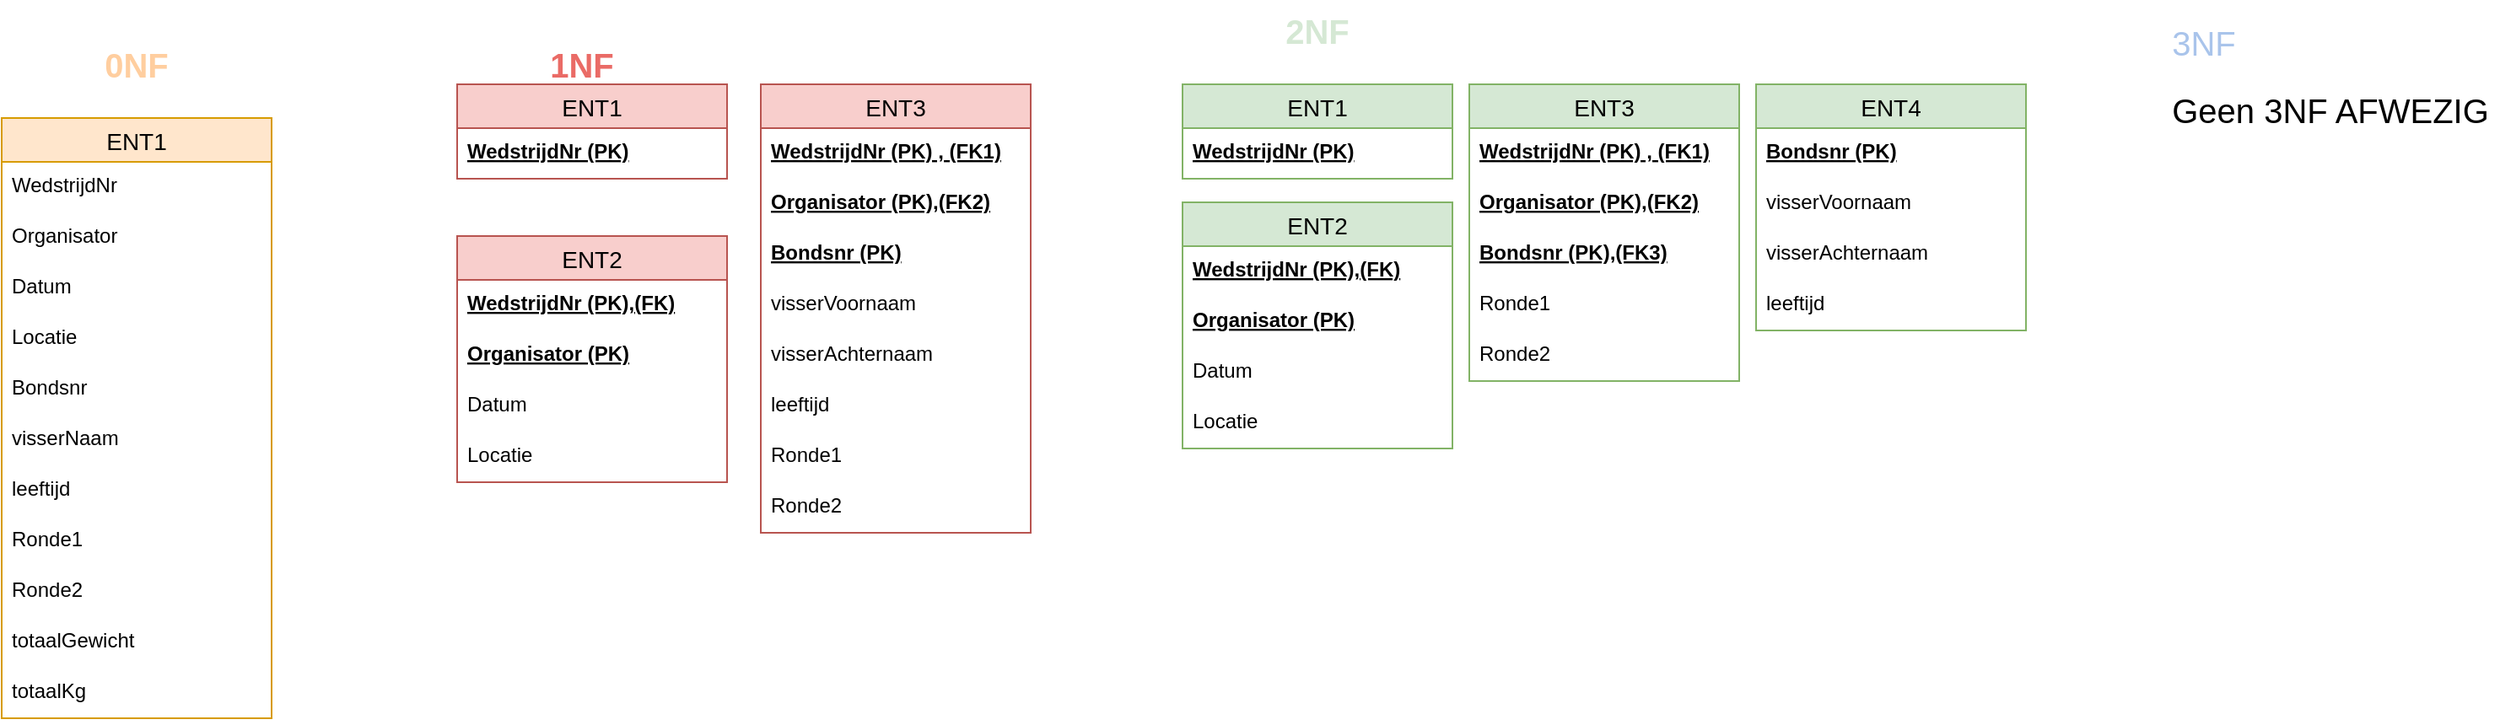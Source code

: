 <mxfile version="14.1.8" type="device" pages="3"><diagram id="2Z4mlaOdculIEcgNvk7S" name="Vraag 7"><mxGraphModel dx="1008" dy="482" grid="1" gridSize="10" guides="1" tooltips="1" connect="1" arrows="1" fold="1" page="1" pageScale="1" pageWidth="827" pageHeight="1169" math="0" shadow="0"><root><mxCell id="0"/><mxCell id="1" parent="0"/><mxCell id="zxj2SxMg3lIb_TiwvFnJ-1" value="ENT1" style="swimlane;fontStyle=0;childLayout=stackLayout;horizontal=1;startSize=26;horizontalStack=0;resizeParent=1;resizeParentMax=0;resizeLast=0;collapsible=1;marginBottom=0;align=center;fontSize=14;fillColor=#ffe6cc;strokeColor=#d79b00;" parent="1" vertex="1"><mxGeometry x="70" y="120" width="160" height="356" as="geometry"/></mxCell><mxCell id="zxj2SxMg3lIb_TiwvFnJ-3" value="WedstrijdNr" style="text;strokeColor=none;fillColor=none;spacingLeft=4;spacingRight=4;overflow=hidden;rotatable=0;points=[[0,0.5],[1,0.5]];portConstraint=eastwest;fontSize=12;" parent="zxj2SxMg3lIb_TiwvFnJ-1" vertex="1"><mxGeometry y="26" width="160" height="30" as="geometry"/></mxCell><mxCell id="zxj2SxMg3lIb_TiwvFnJ-5" value="Organisator" style="text;strokeColor=none;fillColor=none;spacingLeft=4;spacingRight=4;overflow=hidden;rotatable=0;points=[[0,0.5],[1,0.5]];portConstraint=eastwest;fontSize=12;" parent="zxj2SxMg3lIb_TiwvFnJ-1" vertex="1"><mxGeometry y="56" width="160" height="30" as="geometry"/></mxCell><mxCell id="zxj2SxMg3lIb_TiwvFnJ-6" value="Datum" style="text;strokeColor=none;fillColor=none;spacingLeft=4;spacingRight=4;overflow=hidden;rotatable=0;points=[[0,0.5],[1,0.5]];portConstraint=eastwest;fontSize=12;" parent="zxj2SxMg3lIb_TiwvFnJ-1" vertex="1"><mxGeometry y="86" width="160" height="30" as="geometry"/></mxCell><mxCell id="zxj2SxMg3lIb_TiwvFnJ-7" value="Locatie" style="text;strokeColor=none;fillColor=none;spacingLeft=4;spacingRight=4;overflow=hidden;rotatable=0;points=[[0,0.5],[1,0.5]];portConstraint=eastwest;fontSize=12;" parent="zxj2SxMg3lIb_TiwvFnJ-1" vertex="1"><mxGeometry y="116" width="160" height="30" as="geometry"/></mxCell><mxCell id="zxj2SxMg3lIb_TiwvFnJ-8" value="Bondsnr" style="text;strokeColor=none;fillColor=none;spacingLeft=4;spacingRight=4;overflow=hidden;rotatable=0;points=[[0,0.5],[1,0.5]];portConstraint=eastwest;fontSize=12;" parent="zxj2SxMg3lIb_TiwvFnJ-1" vertex="1"><mxGeometry y="146" width="160" height="30" as="geometry"/></mxCell><mxCell id="zxj2SxMg3lIb_TiwvFnJ-9" value="visserNaam" style="text;strokeColor=none;fillColor=none;spacingLeft=4;spacingRight=4;overflow=hidden;rotatable=0;points=[[0,0.5],[1,0.5]];portConstraint=eastwest;fontSize=12;" parent="zxj2SxMg3lIb_TiwvFnJ-1" vertex="1"><mxGeometry y="176" width="160" height="30" as="geometry"/></mxCell><mxCell id="zxj2SxMg3lIb_TiwvFnJ-10" value="leeftijd" style="text;strokeColor=none;fillColor=none;spacingLeft=4;spacingRight=4;overflow=hidden;rotatable=0;points=[[0,0.5],[1,0.5]];portConstraint=eastwest;fontSize=12;" parent="zxj2SxMg3lIb_TiwvFnJ-1" vertex="1"><mxGeometry y="206" width="160" height="30" as="geometry"/></mxCell><mxCell id="zxj2SxMg3lIb_TiwvFnJ-11" value="Ronde1" style="text;strokeColor=none;fillColor=none;spacingLeft=4;spacingRight=4;overflow=hidden;rotatable=0;points=[[0,0.5],[1,0.5]];portConstraint=eastwest;fontSize=12;" parent="zxj2SxMg3lIb_TiwvFnJ-1" vertex="1"><mxGeometry y="236" width="160" height="30" as="geometry"/></mxCell><mxCell id="zxj2SxMg3lIb_TiwvFnJ-4" value="Ronde2" style="text;strokeColor=none;fillColor=none;spacingLeft=4;spacingRight=4;overflow=hidden;rotatable=0;points=[[0,0.5],[1,0.5]];portConstraint=eastwest;fontSize=12;" parent="zxj2SxMg3lIb_TiwvFnJ-1" vertex="1"><mxGeometry y="266" width="160" height="30" as="geometry"/></mxCell><mxCell id="zxj2SxMg3lIb_TiwvFnJ-12" value="totaalGewicht" style="text;strokeColor=none;fillColor=none;spacingLeft=4;spacingRight=4;overflow=hidden;rotatable=0;points=[[0,0.5],[1,0.5]];portConstraint=eastwest;fontSize=12;" parent="zxj2SxMg3lIb_TiwvFnJ-1" vertex="1"><mxGeometry y="296" width="160" height="30" as="geometry"/></mxCell><mxCell id="zxj2SxMg3lIb_TiwvFnJ-13" value="totaalKg" style="text;strokeColor=none;fillColor=none;spacingLeft=4;spacingRight=4;overflow=hidden;rotatable=0;points=[[0,0.5],[1,0.5]];portConstraint=eastwest;fontSize=12;" parent="zxj2SxMg3lIb_TiwvFnJ-1" vertex="1"><mxGeometry y="326" width="160" height="30" as="geometry"/></mxCell><mxCell id="zxj2SxMg3lIb_TiwvFnJ-2" value="0NF" style="text;strokeColor=none;fillColor=none;spacingLeft=4;spacingRight=4;overflow=hidden;rotatable=0;points=[[0,0.5],[1,0.5]];portConstraint=eastwest;fontSize=20;align=center;fontStyle=1;fontColor=#FFCE9F;" parent="1" vertex="1"><mxGeometry x="70" y="70" width="160" height="30" as="geometry"/></mxCell><mxCell id="zxj2SxMg3lIb_TiwvFnJ-14" value="1NF" style="text;strokeColor=none;fillColor=none;spacingLeft=4;spacingRight=4;overflow=hidden;rotatable=0;points=[[0,0.5],[1,0.5]];portConstraint=eastwest;fontSize=20;align=center;fontStyle=1;fontColor=#EA6B66;" parent="1" vertex="1"><mxGeometry x="334" y="70" width="160" height="30" as="geometry"/></mxCell><mxCell id="zxj2SxMg3lIb_TiwvFnJ-15" value="ENT1" style="swimlane;fontStyle=0;childLayout=stackLayout;horizontal=1;startSize=26;horizontalStack=0;resizeParent=1;resizeParentMax=0;resizeLast=0;collapsible=1;marginBottom=0;align=center;fontSize=14;fillColor=#f8cecc;strokeColor=#b85450;" parent="1" vertex="1"><mxGeometry x="340" y="100" width="160" height="56" as="geometry"/></mxCell><mxCell id="zxj2SxMg3lIb_TiwvFnJ-16" value="WedstrijdNr (PK)" style="text;strokeColor=none;fillColor=none;spacingLeft=4;spacingRight=4;overflow=hidden;rotatable=0;points=[[0,0.5],[1,0.5]];portConstraint=eastwest;fontSize=12;fontStyle=5" parent="zxj2SxMg3lIb_TiwvFnJ-15" vertex="1"><mxGeometry y="26" width="160" height="30" as="geometry"/></mxCell><mxCell id="zxj2SxMg3lIb_TiwvFnJ-28" value="ENT2" style="swimlane;fontStyle=0;childLayout=stackLayout;horizontal=1;startSize=26;horizontalStack=0;resizeParent=1;resizeParentMax=0;resizeLast=0;collapsible=1;marginBottom=0;align=center;fontSize=14;fillColor=#f8cecc;strokeColor=#b85450;" parent="1" vertex="1"><mxGeometry x="340" y="190" width="160" height="146" as="geometry"/></mxCell><mxCell id="zxj2SxMg3lIb_TiwvFnJ-29" value="WedstrijdNr (PK),(FK)" style="text;strokeColor=none;fillColor=none;spacingLeft=4;spacingRight=4;overflow=hidden;rotatable=0;points=[[0,0.5],[1,0.5]];portConstraint=eastwest;fontSize=12;fontStyle=5" parent="zxj2SxMg3lIb_TiwvFnJ-28" vertex="1"><mxGeometry y="26" width="160" height="30" as="geometry"/></mxCell><mxCell id="zxj2SxMg3lIb_TiwvFnJ-30" value="Organisator (PK)" style="text;strokeColor=none;fillColor=none;spacingLeft=4;spacingRight=4;overflow=hidden;rotatable=0;points=[[0,0.5],[1,0.5]];portConstraint=eastwest;fontSize=12;fontStyle=5" parent="zxj2SxMg3lIb_TiwvFnJ-28" vertex="1"><mxGeometry y="56" width="160" height="30" as="geometry"/></mxCell><mxCell id="zxj2SxMg3lIb_TiwvFnJ-31" value="Datum" style="text;strokeColor=none;fillColor=none;spacingLeft=4;spacingRight=4;overflow=hidden;rotatable=0;points=[[0,0.5],[1,0.5]];portConstraint=eastwest;fontSize=12;" parent="zxj2SxMg3lIb_TiwvFnJ-28" vertex="1"><mxGeometry y="86" width="160" height="30" as="geometry"/></mxCell><mxCell id="zxj2SxMg3lIb_TiwvFnJ-32" value="Locatie" style="text;strokeColor=none;fillColor=none;spacingLeft=4;spacingRight=4;overflow=hidden;rotatable=0;points=[[0,0.5],[1,0.5]];portConstraint=eastwest;fontSize=12;" parent="zxj2SxMg3lIb_TiwvFnJ-28" vertex="1"><mxGeometry y="116" width="160" height="30" as="geometry"/></mxCell><mxCell id="zxj2SxMg3lIb_TiwvFnJ-39" value="ENT3" style="swimlane;fontStyle=0;childLayout=stackLayout;horizontal=1;startSize=26;horizontalStack=0;resizeParent=1;resizeParentMax=0;resizeLast=0;collapsible=1;marginBottom=0;align=center;fontSize=14;fillColor=#f8cecc;strokeColor=#b85450;" parent="1" vertex="1"><mxGeometry x="520" y="100" width="160" height="266" as="geometry"/></mxCell><mxCell id="zxj2SxMg3lIb_TiwvFnJ-40" value="WedstrijdNr (PK) , (FK1)" style="text;strokeColor=none;fillColor=none;spacingLeft=4;spacingRight=4;overflow=hidden;rotatable=0;points=[[0,0.5],[1,0.5]];portConstraint=eastwest;fontSize=12;fontStyle=5" parent="zxj2SxMg3lIb_TiwvFnJ-39" vertex="1"><mxGeometry y="26" width="160" height="30" as="geometry"/></mxCell><mxCell id="zxj2SxMg3lIb_TiwvFnJ-50" value="Organisator (PK),(FK2)" style="text;strokeColor=none;fillColor=none;spacingLeft=4;spacingRight=4;overflow=hidden;rotatable=0;points=[[0,0.5],[1,0.5]];portConstraint=eastwest;fontSize=12;fontStyle=5" parent="zxj2SxMg3lIb_TiwvFnJ-39" vertex="1"><mxGeometry y="56" width="160" height="30" as="geometry"/></mxCell><mxCell id="zxj2SxMg3lIb_TiwvFnJ-44" value="Bondsnr (PK)" style="text;strokeColor=none;fillColor=none;spacingLeft=4;spacingRight=4;overflow=hidden;rotatable=0;points=[[0,0.5],[1,0.5]];portConstraint=eastwest;fontSize=12;fontStyle=5" parent="zxj2SxMg3lIb_TiwvFnJ-39" vertex="1"><mxGeometry y="86" width="160" height="30" as="geometry"/></mxCell><mxCell id="zxj2SxMg3lIb_TiwvFnJ-45" value="visserVoornaam" style="text;strokeColor=none;fillColor=none;spacingLeft=4;spacingRight=4;overflow=hidden;rotatable=0;points=[[0,0.5],[1,0.5]];portConstraint=eastwest;fontSize=12;" parent="zxj2SxMg3lIb_TiwvFnJ-39" vertex="1"><mxGeometry y="116" width="160" height="30" as="geometry"/></mxCell><mxCell id="zxj2SxMg3lIb_TiwvFnJ-46" value="visserAchternaam" style="text;strokeColor=none;fillColor=none;spacingLeft=4;spacingRight=4;overflow=hidden;rotatable=0;points=[[0,0.5],[1,0.5]];portConstraint=eastwest;fontSize=12;" parent="zxj2SxMg3lIb_TiwvFnJ-39" vertex="1"><mxGeometry y="146" width="160" height="30" as="geometry"/></mxCell><mxCell id="zxj2SxMg3lIb_TiwvFnJ-47" value="leeftijd" style="text;strokeColor=none;fillColor=none;spacingLeft=4;spacingRight=4;overflow=hidden;rotatable=0;points=[[0,0.5],[1,0.5]];portConstraint=eastwest;fontSize=12;" parent="zxj2SxMg3lIb_TiwvFnJ-39" vertex="1"><mxGeometry y="176" width="160" height="30" as="geometry"/></mxCell><mxCell id="zxj2SxMg3lIb_TiwvFnJ-48" value="Ronde1" style="text;strokeColor=none;fillColor=none;spacingLeft=4;spacingRight=4;overflow=hidden;rotatable=0;points=[[0,0.5],[1,0.5]];portConstraint=eastwest;fontSize=12;" parent="zxj2SxMg3lIb_TiwvFnJ-39" vertex="1"><mxGeometry y="206" width="160" height="30" as="geometry"/></mxCell><mxCell id="zxj2SxMg3lIb_TiwvFnJ-49" value="Ronde2" style="text;strokeColor=none;fillColor=none;spacingLeft=4;spacingRight=4;overflow=hidden;rotatable=0;points=[[0,0.5],[1,0.5]];portConstraint=eastwest;fontSize=12;" parent="zxj2SxMg3lIb_TiwvFnJ-39" vertex="1"><mxGeometry y="236" width="160" height="30" as="geometry"/></mxCell><mxCell id="zxj2SxMg3lIb_TiwvFnJ-51" value="ENT1" style="swimlane;fontStyle=0;childLayout=stackLayout;horizontal=1;startSize=26;horizontalStack=0;resizeParent=1;resizeParentMax=0;resizeLast=0;collapsible=1;marginBottom=0;align=center;fontSize=14;fillColor=#d5e8d4;strokeColor=#82b366;" parent="1" vertex="1"><mxGeometry x="770" y="100" width="160" height="56" as="geometry"/></mxCell><mxCell id="zxj2SxMg3lIb_TiwvFnJ-52" value="WedstrijdNr (PK)" style="text;strokeColor=none;fillColor=none;spacingLeft=4;spacingRight=4;overflow=hidden;rotatable=0;points=[[0,0.5],[1,0.5]];portConstraint=eastwest;fontSize=12;fontStyle=5" parent="zxj2SxMg3lIb_TiwvFnJ-51" vertex="1"><mxGeometry y="26" width="160" height="30" as="geometry"/></mxCell><mxCell id="zxj2SxMg3lIb_TiwvFnJ-53" value="ENT2" style="swimlane;fontStyle=0;childLayout=stackLayout;horizontal=1;startSize=26;horizontalStack=0;resizeParent=1;resizeParentMax=0;resizeLast=0;collapsible=1;marginBottom=0;align=center;fontSize=14;fillColor=#d5e8d4;strokeColor=#82b366;" parent="1" vertex="1"><mxGeometry x="770" y="170" width="160" height="146" as="geometry"/></mxCell><mxCell id="zxj2SxMg3lIb_TiwvFnJ-54" value="WedstrijdNr (PK),(FK)" style="text;strokeColor=none;fillColor=none;spacingLeft=4;spacingRight=4;overflow=hidden;rotatable=0;points=[[0,0.5],[1,0.5]];portConstraint=eastwest;fontSize=12;fontStyle=5" parent="zxj2SxMg3lIb_TiwvFnJ-53" vertex="1"><mxGeometry y="26" width="160" height="30" as="geometry"/></mxCell><mxCell id="zxj2SxMg3lIb_TiwvFnJ-55" value="Organisator (PK)" style="text;strokeColor=none;fillColor=none;spacingLeft=4;spacingRight=4;overflow=hidden;rotatable=0;points=[[0,0.5],[1,0.5]];portConstraint=eastwest;fontSize=12;fontStyle=5" parent="zxj2SxMg3lIb_TiwvFnJ-53" vertex="1"><mxGeometry y="56" width="160" height="30" as="geometry"/></mxCell><mxCell id="zxj2SxMg3lIb_TiwvFnJ-56" value="Datum" style="text;strokeColor=none;fillColor=none;spacingLeft=4;spacingRight=4;overflow=hidden;rotatable=0;points=[[0,0.5],[1,0.5]];portConstraint=eastwest;fontSize=12;" parent="zxj2SxMg3lIb_TiwvFnJ-53" vertex="1"><mxGeometry y="86" width="160" height="30" as="geometry"/></mxCell><mxCell id="zxj2SxMg3lIb_TiwvFnJ-57" value="Locatie" style="text;strokeColor=none;fillColor=none;spacingLeft=4;spacingRight=4;overflow=hidden;rotatable=0;points=[[0,0.5],[1,0.5]];portConstraint=eastwest;fontSize=12;" parent="zxj2SxMg3lIb_TiwvFnJ-53" vertex="1"><mxGeometry y="116" width="160" height="30" as="geometry"/></mxCell><mxCell id="zxj2SxMg3lIb_TiwvFnJ-58" value="ENT3" style="swimlane;fontStyle=0;childLayout=stackLayout;horizontal=1;startSize=26;horizontalStack=0;resizeParent=1;resizeParentMax=0;resizeLast=0;collapsible=1;marginBottom=0;align=center;fontSize=14;fillColor=#d5e8d4;strokeColor=#82b366;" parent="1" vertex="1"><mxGeometry x="940" y="100" width="160" height="176" as="geometry"/></mxCell><mxCell id="zxj2SxMg3lIb_TiwvFnJ-59" value="WedstrijdNr (PK) , (FK1)" style="text;strokeColor=none;fillColor=none;spacingLeft=4;spacingRight=4;overflow=hidden;rotatable=0;points=[[0,0.5],[1,0.5]];portConstraint=eastwest;fontSize=12;fontStyle=5" parent="zxj2SxMg3lIb_TiwvFnJ-58" vertex="1"><mxGeometry y="26" width="160" height="30" as="geometry"/></mxCell><mxCell id="zxj2SxMg3lIb_TiwvFnJ-60" value="Organisator (PK),(FK2)" style="text;strokeColor=none;fillColor=none;spacingLeft=4;spacingRight=4;overflow=hidden;rotatable=0;points=[[0,0.5],[1,0.5]];portConstraint=eastwest;fontSize=12;fontStyle=5" parent="zxj2SxMg3lIb_TiwvFnJ-58" vertex="1"><mxGeometry y="56" width="160" height="30" as="geometry"/></mxCell><mxCell id="zxj2SxMg3lIb_TiwvFnJ-61" value="Bondsnr (PK),(FK3)" style="text;strokeColor=none;fillColor=none;spacingLeft=4;spacingRight=4;overflow=hidden;rotatable=0;points=[[0,0.5],[1,0.5]];portConstraint=eastwest;fontSize=12;fontStyle=5" parent="zxj2SxMg3lIb_TiwvFnJ-58" vertex="1"><mxGeometry y="86" width="160" height="30" as="geometry"/></mxCell><mxCell id="zxj2SxMg3lIb_TiwvFnJ-65" value="Ronde1" style="text;strokeColor=none;fillColor=none;spacingLeft=4;spacingRight=4;overflow=hidden;rotatable=0;points=[[0,0.5],[1,0.5]];portConstraint=eastwest;fontSize=12;" parent="zxj2SxMg3lIb_TiwvFnJ-58" vertex="1"><mxGeometry y="116" width="160" height="30" as="geometry"/></mxCell><mxCell id="zxj2SxMg3lIb_TiwvFnJ-66" value="Ronde2" style="text;strokeColor=none;fillColor=none;spacingLeft=4;spacingRight=4;overflow=hidden;rotatable=0;points=[[0,0.5],[1,0.5]];portConstraint=eastwest;fontSize=12;" parent="zxj2SxMg3lIb_TiwvFnJ-58" vertex="1"><mxGeometry y="146" width="160" height="30" as="geometry"/></mxCell><mxCell id="zxj2SxMg3lIb_TiwvFnJ-67" value="2NF" style="text;strokeColor=none;fillColor=none;spacingLeft=4;spacingRight=4;overflow=hidden;rotatable=0;points=[[0,0.5],[1,0.5]];portConstraint=eastwest;fontSize=20;align=center;fontStyle=1;fontColor=#D5E8D4;" parent="1" vertex="1"><mxGeometry x="770" y="50" width="160" height="30" as="geometry"/></mxCell><mxCell id="zxj2SxMg3lIb_TiwvFnJ-68" value="ENT4" style="swimlane;fontStyle=0;childLayout=stackLayout;horizontal=1;startSize=26;horizontalStack=0;resizeParent=1;resizeParentMax=0;resizeLast=0;collapsible=1;marginBottom=0;align=center;fontSize=14;fillColor=#d5e8d4;strokeColor=#82b366;" parent="1" vertex="1"><mxGeometry x="1110" y="100" width="160" height="146" as="geometry"/></mxCell><mxCell id="zxj2SxMg3lIb_TiwvFnJ-71" value="Bondsnr (PK)" style="text;strokeColor=none;fillColor=none;spacingLeft=4;spacingRight=4;overflow=hidden;rotatable=0;points=[[0,0.5],[1,0.5]];portConstraint=eastwest;fontSize=12;fontStyle=5" parent="zxj2SxMg3lIb_TiwvFnJ-68" vertex="1"><mxGeometry y="26" width="160" height="30" as="geometry"/></mxCell><mxCell id="zxj2SxMg3lIb_TiwvFnJ-72" value="visserVoornaam" style="text;strokeColor=none;fillColor=none;spacingLeft=4;spacingRight=4;overflow=hidden;rotatable=0;points=[[0,0.5],[1,0.5]];portConstraint=eastwest;fontSize=12;" parent="zxj2SxMg3lIb_TiwvFnJ-68" vertex="1"><mxGeometry y="56" width="160" height="30" as="geometry"/></mxCell><mxCell id="zxj2SxMg3lIb_TiwvFnJ-73" value="visserAchternaam" style="text;strokeColor=none;fillColor=none;spacingLeft=4;spacingRight=4;overflow=hidden;rotatable=0;points=[[0,0.5],[1,0.5]];portConstraint=eastwest;fontSize=12;" parent="zxj2SxMg3lIb_TiwvFnJ-68" vertex="1"><mxGeometry y="86" width="160" height="30" as="geometry"/></mxCell><mxCell id="zxj2SxMg3lIb_TiwvFnJ-74" value="leeftijd" style="text;strokeColor=none;fillColor=none;spacingLeft=4;spacingRight=4;overflow=hidden;rotatable=0;points=[[0,0.5],[1,0.5]];portConstraint=eastwest;fontSize=12;" parent="zxj2SxMg3lIb_TiwvFnJ-68" vertex="1"><mxGeometry y="116" width="160" height="30" as="geometry"/></mxCell><mxCell id="zxj2SxMg3lIb_TiwvFnJ-77" value="&lt;font color=&quot;#a9c4eb&quot;&gt;3NF&lt;/font&gt;" style="text;html=1;align=center;verticalAlign=middle;resizable=0;points=[];autosize=1;fontSize=20;fontColor=#D5E8D4;" parent="1" vertex="1"><mxGeometry x="1350" y="60" width="50" height="30" as="geometry"/></mxCell><mxCell id="zxj2SxMg3lIb_TiwvFnJ-78" value="&lt;font color=&quot;#000000&quot;&gt;Geen 3NF AFWEZIG&lt;/font&gt;" style="text;html=1;align=center;verticalAlign=middle;resizable=0;points=[];autosize=1;fontSize=20;fontColor=#D5E8D4;" parent="1" vertex="1"><mxGeometry x="1350" y="100" width="200" height="30" as="geometry"/></mxCell></root></mxGraphModel></diagram><diagram id="BLbPSlpMRRjXDzZMz8IJ" name="Vraag 8"><mxGraphModel dx="382" dy="497" grid="1" gridSize="10" guides="1" tooltips="1" connect="1" arrows="1" fold="1" page="1" pageScale="1" pageWidth="827" pageHeight="1169" math="0" shadow="0"><root><mxCell id="CUHyVdI_iTE0aMP31Nch-0"/><mxCell id="CUHyVdI_iTE0aMP31Nch-1" parent="CUHyVdI_iTE0aMP31Nch-0"/><mxCell id="CUHyVdI_iTE0aMP31Nch-2" value="Boom" style="swimlane;fontStyle=0;childLayout=stackLayout;horizontal=1;startSize=26;horizontalStack=0;resizeParent=1;resizeParentMax=0;resizeLast=0;collapsible=1;marginBottom=0;align=center;fontSize=14;" vertex="1" parent="CUHyVdI_iTE0aMP31Nch-1"><mxGeometry x="70" y="130" width="160" height="146" as="geometry"/></mxCell><mxCell id="CUHyVdI_iTE0aMP31Nch-3" value="Nr (PK) " style="text;strokeColor=none;fillColor=none;spacingLeft=4;spacingRight=4;overflow=hidden;rotatable=0;points=[[0,0.5],[1,0.5]];portConstraint=eastwest;fontSize=12;fontStyle=5" vertex="1" parent="CUHyVdI_iTE0aMP31Nch-2"><mxGeometry y="26" width="160" height="30" as="geometry"/></mxCell><mxCell id="CUHyVdI_iTE0aMP31Nch-4" value="Naam" style="text;strokeColor=none;fillColor=none;spacingLeft=4;spacingRight=4;overflow=hidden;rotatable=0;points=[[0,0.5],[1,0.5]];portConstraint=eastwest;fontSize=12;" vertex="1" parent="CUHyVdI_iTE0aMP31Nch-2"><mxGeometry y="56" width="160" height="30" as="geometry"/></mxCell><mxCell id="CUHyVdI_iTE0aMP31Nch-6" value="NaamLatijn" style="text;strokeColor=none;fillColor=none;spacingLeft=4;spacingRight=4;overflow=hidden;rotatable=0;points=[[0,0.5],[1,0.5]];portConstraint=eastwest;fontSize=12;" vertex="1" parent="CUHyVdI_iTE0aMP31Nch-2"><mxGeometry y="86" width="160" height="30" as="geometry"/></mxCell><mxCell id="CUHyVdI_iTE0aMP31Nch-5" value="Type" style="text;strokeColor=none;fillColor=none;spacingLeft=4;spacingRight=4;overflow=hidden;rotatable=0;points=[[0,0.5],[1,0.5]];portConstraint=eastwest;fontSize=12;" vertex="1" parent="CUHyVdI_iTE0aMP31Nch-2"><mxGeometry y="116" width="160" height="30" as="geometry"/></mxCell><mxCell id="CUHyVdI_iTE0aMP31Nch-7" value="BoomTelling" style="swimlane;fontStyle=0;childLayout=stackLayout;horizontal=1;startSize=26;horizontalStack=0;resizeParent=1;resizeParentMax=0;resizeLast=0;collapsible=1;marginBottom=0;align=center;fontSize=14;" vertex="1" parent="CUHyVdI_iTE0aMP31Nch-1"><mxGeometry x="270" y="130" width="160" height="116" as="geometry"/></mxCell><mxCell id="CUHyVdI_iTE0aMP31Nch-8" value="Natuurpark (PK)" style="text;strokeColor=none;fillColor=none;spacingLeft=4;spacingRight=4;overflow=hidden;rotatable=0;points=[[0,0.5],[1,0.5]];portConstraint=eastwest;fontSize=12;fontStyle=5" vertex="1" parent="CUHyVdI_iTE0aMP31Nch-7"><mxGeometry y="26" width="160" height="30" as="geometry"/></mxCell><mxCell id="CUHyVdI_iTE0aMP31Nch-9" value="Boom" style="text;strokeColor=none;fillColor=none;spacingLeft=4;spacingRight=4;overflow=hidden;rotatable=0;points=[[0,0.5],[1,0.5]];portConstraint=eastwest;fontSize=12;" vertex="1" parent="CUHyVdI_iTE0aMP31Nch-7"><mxGeometry y="56" width="160" height="30" as="geometry"/></mxCell><mxCell id="CUHyVdI_iTE0aMP31Nch-10" value="Aantal (FK)" style="text;strokeColor=none;fillColor=none;spacingLeft=4;spacingRight=4;overflow=hidden;rotatable=0;points=[[0,0.5],[1,0.5]];portConstraint=eastwest;fontSize=12;fontStyle=5" vertex="1" parent="CUHyVdI_iTE0aMP31Nch-7"><mxGeometry y="86" width="160" height="30" as="geometry"/></mxCell></root></mxGraphModel></diagram><diagram id="LdlO4X7cjBu-hdXDjtSb" name="Vraag 9"><mxGraphModel dx="382" dy="497" grid="1" gridSize="10" guides="1" tooltips="1" connect="1" arrows="1" fold="1" page="1" pageScale="1" pageWidth="827" pageHeight="1169" math="0" shadow="0"><root><mxCell id="p45B0uXOwx3FGHKSJkqa-0"/><mxCell id="p45B0uXOwx3FGHKSJkqa-1" parent="p45B0uXOwx3FGHKSJkqa-0"/><mxCell id="p45B0uXOwx3FGHKSJkqa-10" value="&lt;font color=&quot;#000000&quot;&gt;verkoper&lt;/font&gt;" style="whiteSpace=wrap;html=1;align=center;fontSize=20;fontColor=#D5E8D4;" vertex="1" parent="p45B0uXOwx3FGHKSJkqa-1"><mxGeometry x="20" y="210" width="100" height="40" as="geometry"/></mxCell><mxCell id="p45B0uXOwx3FGHKSJkqa-11" value="&lt;font color=&quot;#000000&quot;&gt;offertes&lt;/font&gt;" style="whiteSpace=wrap;html=1;align=center;fontSize=20;fontColor=#D5E8D4;" vertex="1" parent="p45B0uXOwx3FGHKSJkqa-1"><mxGeometry x="250" y="210" width="100" height="40" as="geometry"/></mxCell><mxCell id="p45B0uXOwx3FGHKSJkqa-12" value="&lt;font color=&quot;#000000&quot;&gt;product&lt;/font&gt;" style="whiteSpace=wrap;html=1;align=center;fontSize=20;fontColor=#D5E8D4;" vertex="1" parent="p45B0uXOwx3FGHKSJkqa-1"><mxGeometry x="130" y="60" width="100" height="40" as="geometry"/></mxCell><mxCell id="p45B0uXOwx3FGHKSJkqa-13" value="&lt;font color=&quot;#000000&quot;&gt;klant&lt;/font&gt;" style="whiteSpace=wrap;html=1;align=center;fontSize=20;fontColor=#D5E8D4;" vertex="1" parent="p45B0uXOwx3FGHKSJkqa-1"><mxGeometry x="540" y="210" width="100" height="40" as="geometry"/></mxCell><mxCell id="p45B0uXOwx3FGHKSJkqa-16" value="" style="edgeStyle=entityRelationEdgeStyle;fontSize=12;html=1;endArrow=ERoneToMany;startArrow=ERmandOne;exitX=1;exitY=0.5;exitDx=0;exitDy=0;entryX=0;entryY=0.5;entryDx=0;entryDy=0;" edge="1" parent="p45B0uXOwx3FGHKSJkqa-1" source="p45B0uXOwx3FGHKSJkqa-10" target="p45B0uXOwx3FGHKSJkqa-11"><mxGeometry width="100" height="100" relative="1" as="geometry"><mxPoint x="230" y="280" as="sourcePoint"/><mxPoint x="270" y="170" as="targetPoint"/></mxGeometry></mxCell><mxCell id="p45B0uXOwx3FGHKSJkqa-17" value="&lt;font style=&quot;font-size: 14px&quot; color=&quot;#000000&quot;&gt;schrijft&lt;/font&gt;" style="edgeLabel;html=1;align=center;verticalAlign=middle;resizable=0;points=[];fontSize=20;fontColor=#D5E8D4;" vertex="1" connectable="0" parent="p45B0uXOwx3FGHKSJkqa-16"><mxGeometry x="-0.322" relative="1" as="geometry"><mxPoint x="22" as="offset"/></mxGeometry></mxCell><mxCell id="p45B0uXOwx3FGHKSJkqa-18" value="" style="edgeStyle=entityRelationEdgeStyle;fontSize=12;html=1;endArrow=ERzeroToMany;startArrow=ERmandOne;entryX=0.5;entryY=0;entryDx=0;entryDy=0;" edge="1" parent="p45B0uXOwx3FGHKSJkqa-1" source="p45B0uXOwx3FGHKSJkqa-12" target="p45B0uXOwx3FGHKSJkqa-11"><mxGeometry width="100" height="100" relative="1" as="geometry"><mxPoint x="210" y="90" as="sourcePoint"/><mxPoint x="330" y="280" as="targetPoint"/></mxGeometry></mxCell><mxCell id="p45B0uXOwx3FGHKSJkqa-19" value="&lt;font style=&quot;font-size: 12px&quot; color=&quot;#000000&quot;&gt;wordt vermeld&lt;/font&gt;" style="edgeLabel;html=1;align=center;verticalAlign=middle;resizable=0;points=[];fontSize=20;fontColor=#D5E8D4;" vertex="1" connectable="0" parent="p45B0uXOwx3FGHKSJkqa-18"><mxGeometry x="0.056" y="1" relative="1" as="geometry"><mxPoint as="offset"/></mxGeometry></mxCell><mxCell id="p45B0uXOwx3FGHKSJkqa-21" value="" style="edgeStyle=entityRelationEdgeStyle;fontSize=12;html=1;endArrow=ERoneToMany;startArrow=ERmandOne;entryX=1;entryY=0.5;entryDx=0;entryDy=0;" edge="1" parent="p45B0uXOwx3FGHKSJkqa-1" source="p45B0uXOwx3FGHKSJkqa-13" target="p45B0uXOwx3FGHKSJkqa-11"><mxGeometry width="100" height="100" relative="1" as="geometry"><mxPoint x="414" y="70" as="sourcePoint"/><mxPoint x="514" y="-30" as="targetPoint"/></mxGeometry></mxCell><mxCell id="p45B0uXOwx3FGHKSJkqa-23" value="&lt;font color=&quot;#000000&quot; style=&quot;font-size: 14px&quot;&gt;wordt gemaak&lt;/font&gt;" style="edgeLabel;html=1;align=center;verticalAlign=middle;resizable=0;points=[];fontSize=20;fontColor=#D5E8D4;" vertex="1" connectable="0" parent="p45B0uXOwx3FGHKSJkqa-21"><mxGeometry x="0.108" relative="1" as="geometry"><mxPoint as="offset"/></mxGeometry></mxCell></root></mxGraphModel></diagram></mxfile>
